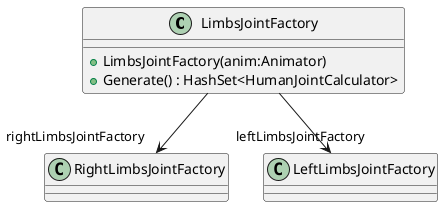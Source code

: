 @startuml
class LimbsJointFactory {
    + LimbsJointFactory(anim:Animator)
    + Generate() : HashSet<HumanJointCalculator>
}
LimbsJointFactory --> "rightLimbsJointFactory" RightLimbsJointFactory
LimbsJointFactory --> "leftLimbsJointFactory" LeftLimbsJointFactory
@enduml
